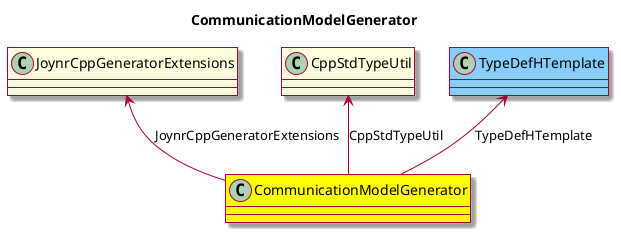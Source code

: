 @startuml CommunicationModelGenerator

skin rose

title CommunicationModelGenerator

class CommunicationModelGenerator #Yellow

class JoynrCppGeneratorExtensions #LightYellow
class CppStdTypeUtil #LightYellow
class TypeDefHTemplate #LightSkyBlue

JoynrCppGeneratorExtensions <-- CommunicationModelGenerator : JoynrCppGeneratorExtensions
CppStdTypeUtil <--  CommunicationModelGenerator : CppStdTypeUtil
TypeDefHTemplate <--  CommunicationModelGenerator : TypeDefHTemplate

@enduml
